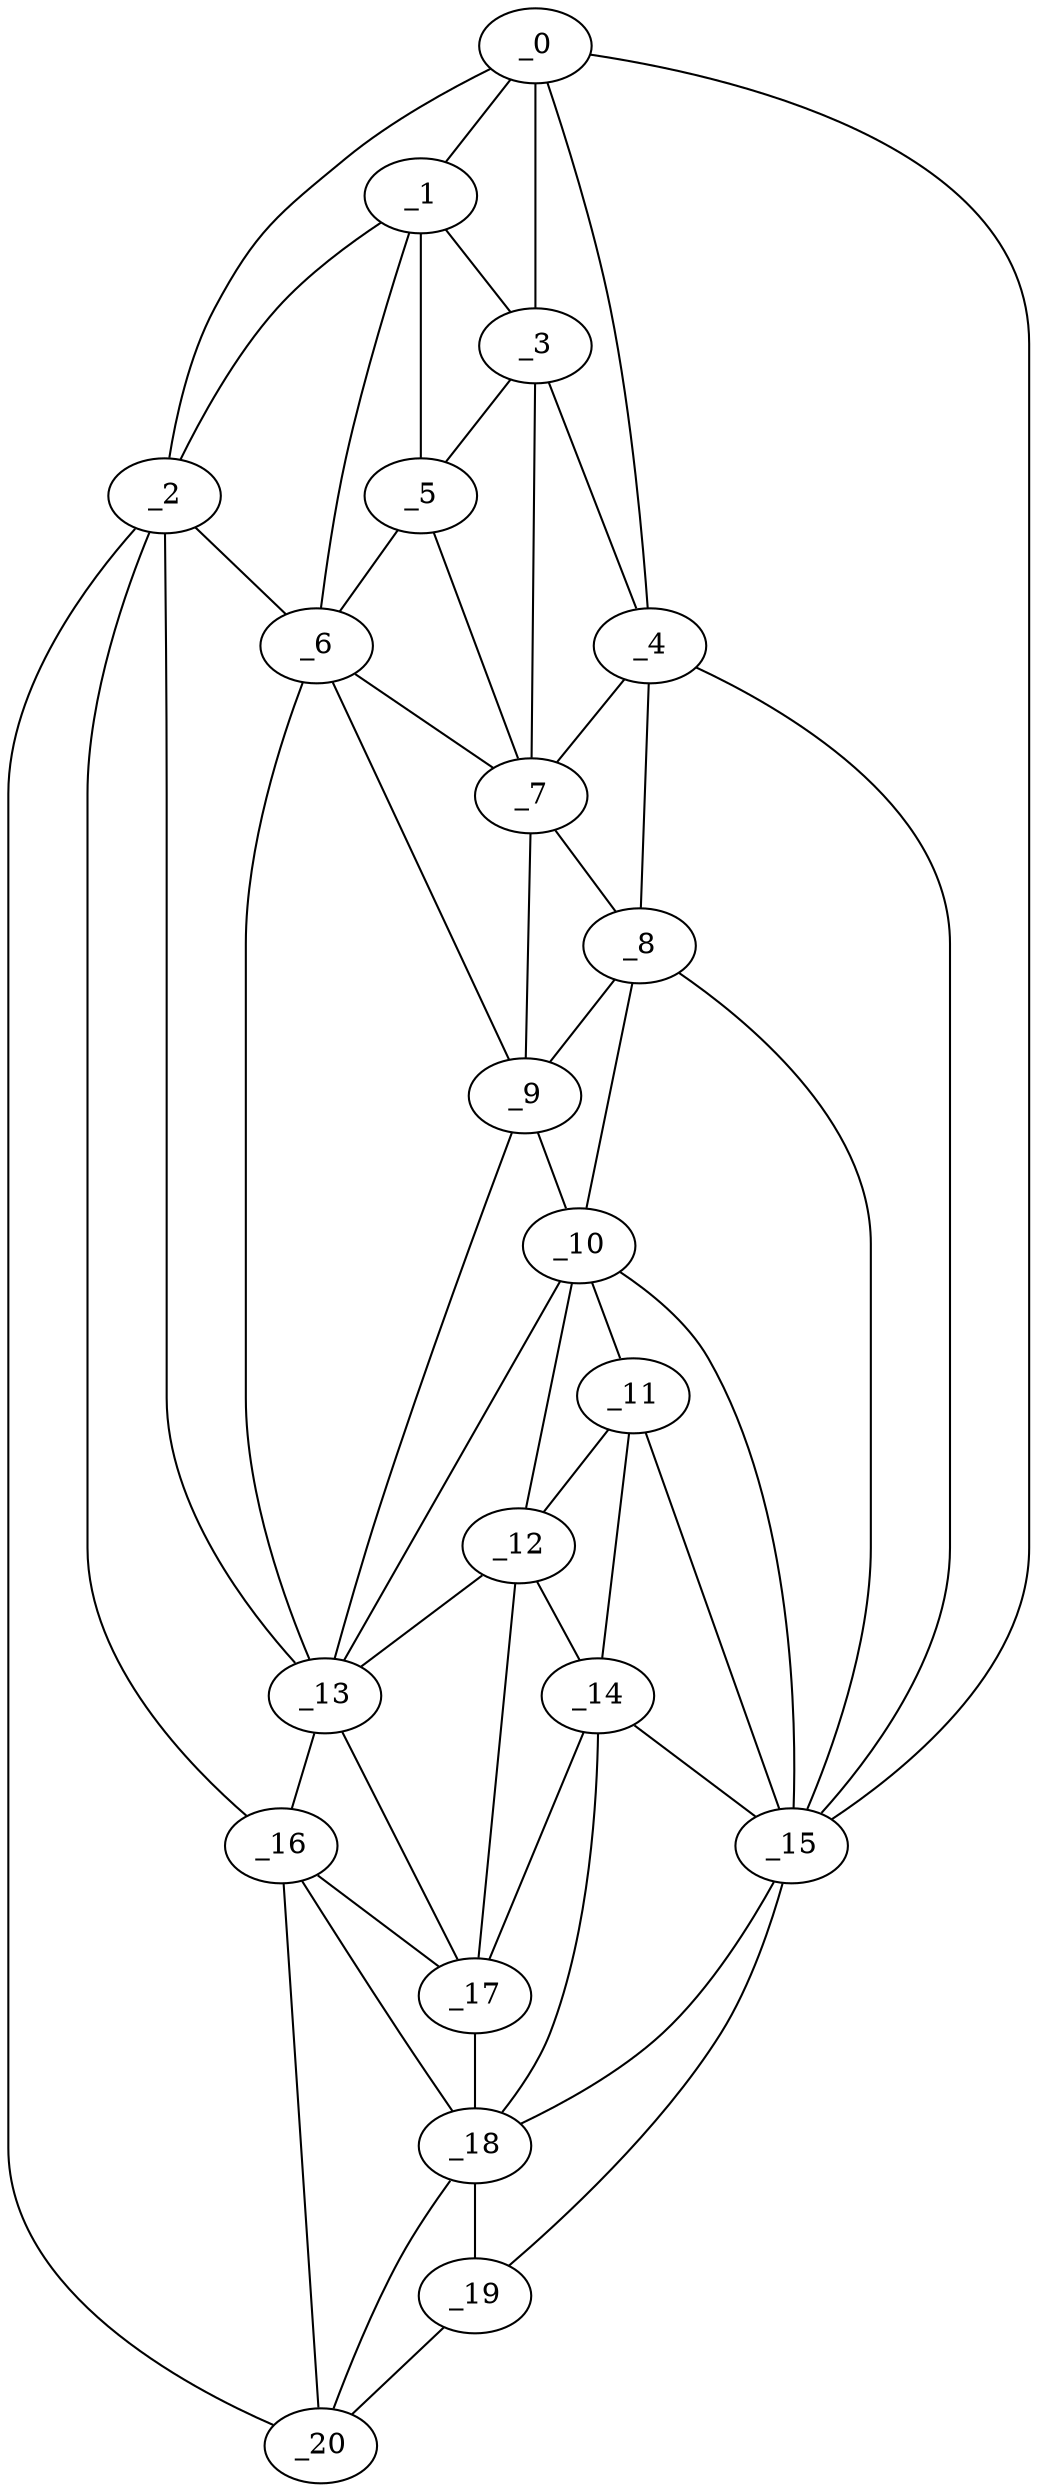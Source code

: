 graph "obj15__90.gxl" {
	_0	 [x=9,
		y=24];
	_1	 [x=10,
		y=32];
	_0 -- _1	 [valence=2];
	_2	 [x=11,
		y=100];
	_0 -- _2	 [valence=1];
	_3	 [x=16,
		y=31];
	_0 -- _3	 [valence=2];
	_4	 [x=18,
		y=24];
	_0 -- _4	 [valence=2];
	_15	 [x=100,
		y=23];
	_0 -- _15	 [valence=1];
	_1 -- _2	 [valence=1];
	_1 -- _3	 [valence=2];
	_5	 [x=19,
		y=39];
	_1 -- _5	 [valence=2];
	_6	 [x=21,
		y=46];
	_1 -- _6	 [valence=2];
	_2 -- _6	 [valence=2];
	_13	 [x=92,
		y=40];
	_2 -- _13	 [valence=1];
	_16	 [x=100,
		y=47];
	_2 -- _16	 [valence=1];
	_20	 [x=117,
		y=99];
	_2 -- _20	 [valence=1];
	_3 -- _4	 [valence=1];
	_3 -- _5	 [valence=2];
	_7	 [x=30,
		y=33];
	_3 -- _7	 [valence=2];
	_4 -- _7	 [valence=2];
	_8	 [x=32,
		y=24];
	_4 -- _8	 [valence=1];
	_4 -- _15	 [valence=1];
	_5 -- _6	 [valence=2];
	_5 -- _7	 [valence=2];
	_6 -- _7	 [valence=2];
	_9	 [x=36,
		y=31];
	_6 -- _9	 [valence=2];
	_6 -- _13	 [valence=2];
	_7 -- _8	 [valence=2];
	_7 -- _9	 [valence=2];
	_8 -- _9	 [valence=1];
	_10	 [x=45,
		y=24];
	_8 -- _10	 [valence=2];
	_8 -- _15	 [valence=1];
	_9 -- _10	 [valence=2];
	_9 -- _13	 [valence=2];
	_11	 [x=89,
		y=27];
	_10 -- _11	 [valence=2];
	_12	 [x=89,
		y=31];
	_10 -- _12	 [valence=2];
	_10 -- _13	 [valence=2];
	_10 -- _15	 [valence=2];
	_11 -- _12	 [valence=2];
	_14	 [x=96,
		y=25];
	_11 -- _14	 [valence=1];
	_11 -- _15	 [valence=1];
	_12 -- _13	 [valence=2];
	_12 -- _14	 [valence=1];
	_17	 [x=101,
		y=39];
	_12 -- _17	 [valence=2];
	_13 -- _16	 [valence=2];
	_13 -- _17	 [valence=2];
	_14 -- _15	 [valence=2];
	_14 -- _17	 [valence=2];
	_18	 [x=105,
		y=33];
	_14 -- _18	 [valence=1];
	_15 -- _18	 [valence=1];
	_19	 [x=106,
		y=24];
	_15 -- _19	 [valence=1];
	_16 -- _17	 [valence=1];
	_16 -- _18	 [valence=2];
	_16 -- _20	 [valence=1];
	_17 -- _18	 [valence=2];
	_18 -- _19	 [valence=2];
	_18 -- _20	 [valence=2];
	_19 -- _20	 [valence=1];
}
